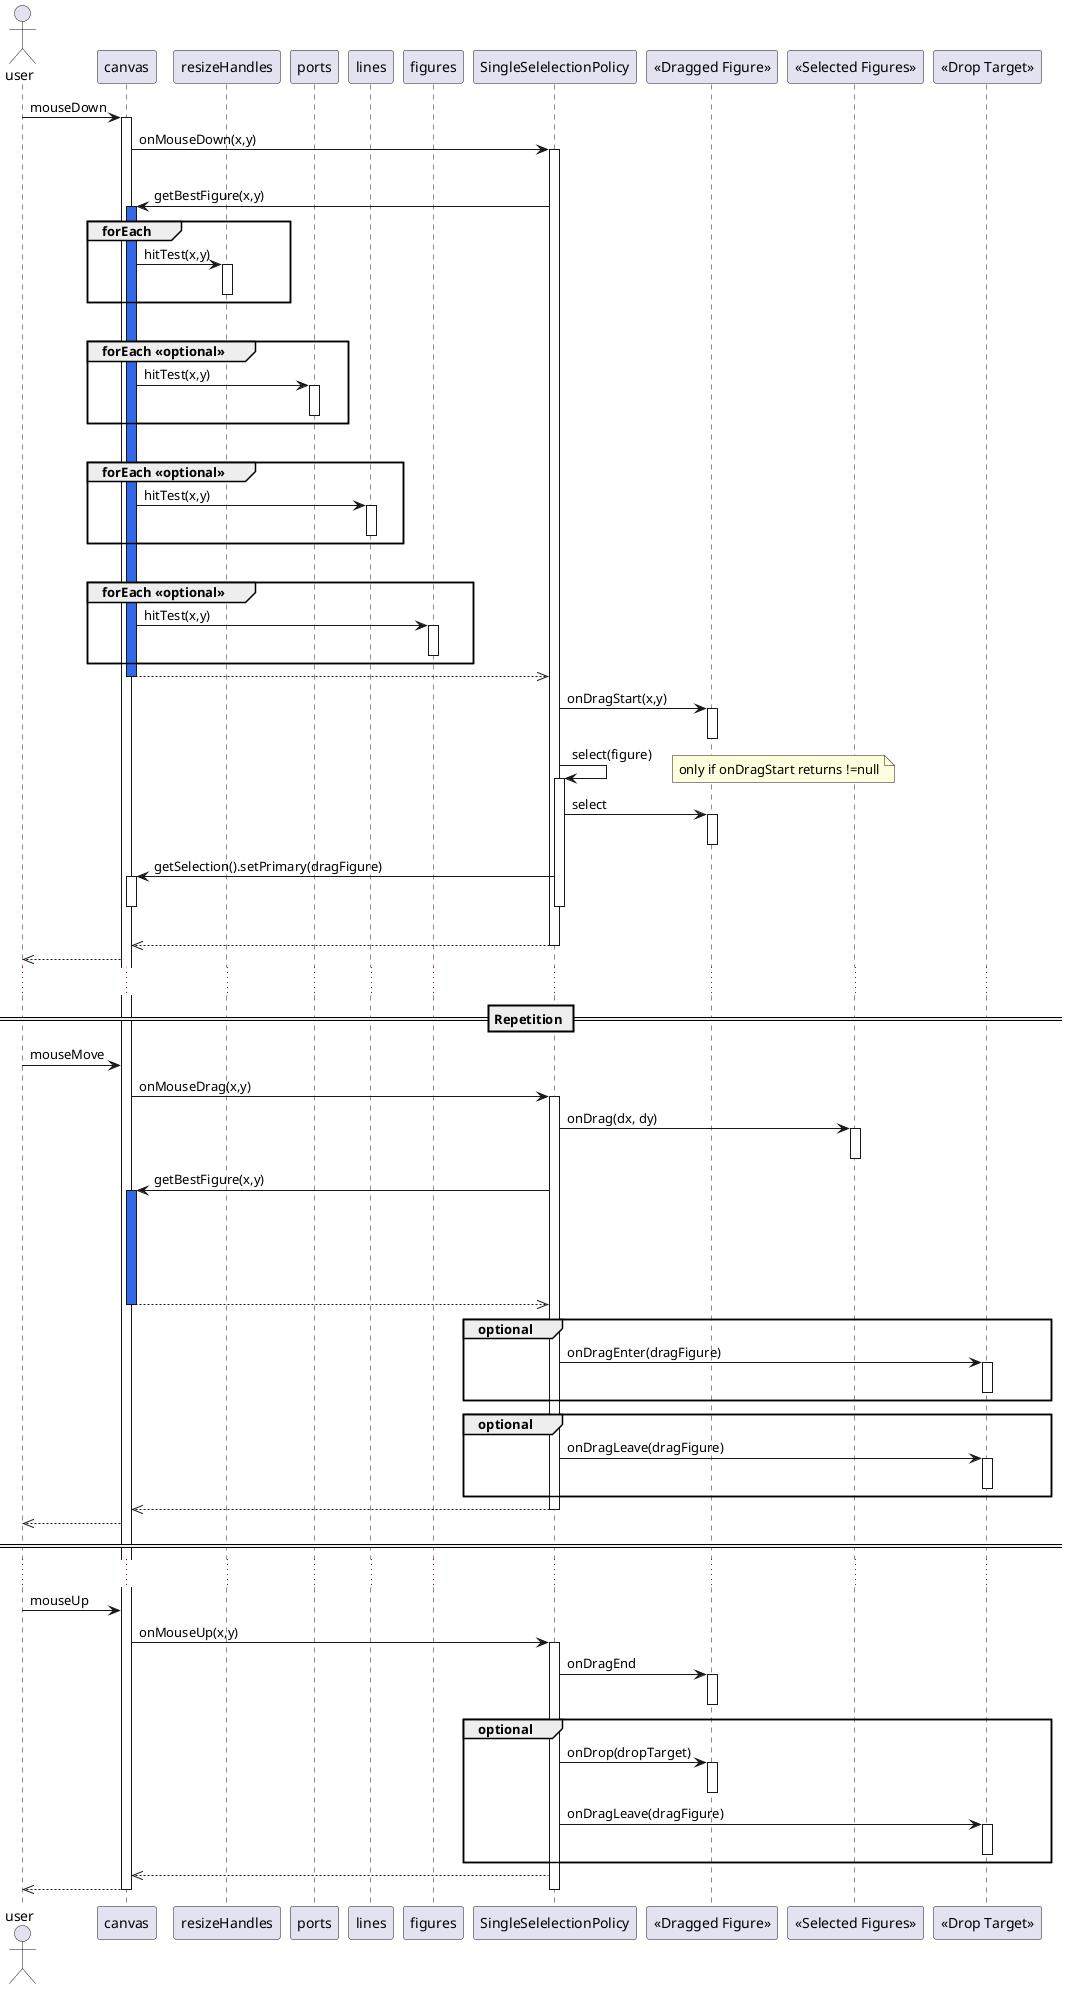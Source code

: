@startuml
'skin BlueModern

actor user
participant "canvas"
participant resizeHandles
participant ports
participant lines
participant figures
participant "SingleSelelectionPolicy" as policy
participant "<<Dragged Figure>>" as bestFigure
participant "<<Selected Figures>>" as selectedFigure
participant "<<Drop Target>>" as dropTarget

user -> canvas: mouseDown
activate canvas
canvas -> policy: onMouseDown(x,y)
|||
activate policy
policy -> canvas: getBestFigure(x,y)
	activate canvas #3369e8
	group forEach
		canvas -> resizeHandles: hitTest(x,y)
		activate resizeHandles
		deactivate resizeHandles
	end
|||
	group forEach <<optional>>
		canvas -> ports: hitTest(x,y)
		activate ports
		deactivate ports
	end
|||
	group forEach <<optional>>
		canvas -> lines: hitTest(x,y)
		activate lines
		deactivate lines
	end
|||
	group forEach <<optional>>
		canvas -> figures: hitTest(x,y)
		activate figures
		deactivate figures
	end

	canvas -->> policy:
	deactivate canvas
		policy -> bestFigure: onDragStart(x,y)
		activate bestFigure
		deactivate bestFigure

		policy -> policy: select(figure)
		activate policy
		note right: only if onDragStart returns !=null
		policy -> bestFigure: select
		activate bestFigure
		deactivate bestFigure
		policy -> canvas : getSelection().setPrimary(dragFigure)
		activate canvas
		deactivate canvas
		deactivate policy
|||
		policy -->> canvas
	deactivate policy
canvas -->> user

...

== Repetition ==
user -> canvas: mouseMove
	canvas -> policy: onMouseDrag(x,y)
	activate policy
    policy -> selectedFigure: onDrag(dx, dy)
	activate selectedFigure
	deactivate selectedFigure
	policy -> canvas: getBestFigure(x,y)
 	  activate canvas #3369e8
 	  |||
 	  |||
 	  |||
 	  |||
	  canvas -->> policy
	  deactivate canvas
	group optional
	   policy -> dropTarget: onDragEnter(dragFigure)
       activate dropTarget
	   deactivate dropTarget
	end
	group optional
	   policy -> dropTarget: onDragLeave(dragFigure)
       activate dropTarget
	   deactivate dropTarget
	end
	policy -->> canvas
	deactivate policy
canvas -->> user
== ==

...
user -> canvas: mouseUp
	canvas -> policy : onMouseUp(x,y)
	activate policy
	policy -> bestFigure : onDragEnd
	activate bestFigure
	deactivate bestFigure
	group optional
	   policy -> bestFigure : onDrop(dropTarget)
	   activate bestFigure
	   deactivate bestFigure
	   policy -> dropTarget: onDragLeave(dragFigure)
       activate dropTarget
	   deactivate dropTarget
	end
	policy -->> canvas
canvas -->> user

deactivate policy
deactivate canvas

@enduml